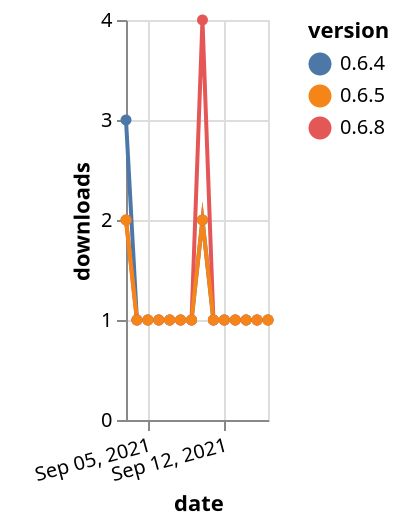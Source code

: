 {"$schema": "https://vega.github.io/schema/vega-lite/v5.json", "description": "A simple bar chart with embedded data.", "data": {"values": [{"date": "2021-09-03", "total": 68, "delta": 3, "version": "0.6.4"}, {"date": "2021-09-04", "total": 69, "delta": 1, "version": "0.6.4"}, {"date": "2021-09-05", "total": 70, "delta": 1, "version": "0.6.4"}, {"date": "2021-09-06", "total": 71, "delta": 1, "version": "0.6.4"}, {"date": "2021-09-07", "total": 72, "delta": 1, "version": "0.6.4"}, {"date": "2021-09-08", "total": 73, "delta": 1, "version": "0.6.4"}, {"date": "2021-09-09", "total": 74, "delta": 1, "version": "0.6.4"}, {"date": "2021-09-10", "total": 76, "delta": 2, "version": "0.6.4"}, {"date": "2021-09-11", "total": 77, "delta": 1, "version": "0.6.4"}, {"date": "2021-09-12", "total": 78, "delta": 1, "version": "0.6.4"}, {"date": "2021-09-13", "total": 79, "delta": 1, "version": "0.6.4"}, {"date": "2021-09-14", "total": 80, "delta": 1, "version": "0.6.4"}, {"date": "2021-09-15", "total": 81, "delta": 1, "version": "0.6.4"}, {"date": "2021-09-16", "total": 82, "delta": 1, "version": "0.6.4"}, {"date": "2021-09-03", "total": 72, "delta": 2, "version": "0.6.8"}, {"date": "2021-09-04", "total": 73, "delta": 1, "version": "0.6.8"}, {"date": "2021-09-05", "total": 74, "delta": 1, "version": "0.6.8"}, {"date": "2021-09-06", "total": 75, "delta": 1, "version": "0.6.8"}, {"date": "2021-09-07", "total": 76, "delta": 1, "version": "0.6.8"}, {"date": "2021-09-08", "total": 77, "delta": 1, "version": "0.6.8"}, {"date": "2021-09-09", "total": 78, "delta": 1, "version": "0.6.8"}, {"date": "2021-09-10", "total": 82, "delta": 4, "version": "0.6.8"}, {"date": "2021-09-11", "total": 83, "delta": 1, "version": "0.6.8"}, {"date": "2021-09-12", "total": 84, "delta": 1, "version": "0.6.8"}, {"date": "2021-09-13", "total": 85, "delta": 1, "version": "0.6.8"}, {"date": "2021-09-14", "total": 86, "delta": 1, "version": "0.6.8"}, {"date": "2021-09-15", "total": 87, "delta": 1, "version": "0.6.8"}, {"date": "2021-09-16", "total": 88, "delta": 1, "version": "0.6.8"}, {"date": "2021-09-03", "total": 64, "delta": 2, "version": "0.6.5"}, {"date": "2021-09-04", "total": 65, "delta": 1, "version": "0.6.5"}, {"date": "2021-09-05", "total": 66, "delta": 1, "version": "0.6.5"}, {"date": "2021-09-06", "total": 67, "delta": 1, "version": "0.6.5"}, {"date": "2021-09-07", "total": 68, "delta": 1, "version": "0.6.5"}, {"date": "2021-09-08", "total": 69, "delta": 1, "version": "0.6.5"}, {"date": "2021-09-09", "total": 70, "delta": 1, "version": "0.6.5"}, {"date": "2021-09-10", "total": 72, "delta": 2, "version": "0.6.5"}, {"date": "2021-09-11", "total": 73, "delta": 1, "version": "0.6.5"}, {"date": "2021-09-12", "total": 74, "delta": 1, "version": "0.6.5"}, {"date": "2021-09-13", "total": 75, "delta": 1, "version": "0.6.5"}, {"date": "2021-09-14", "total": 76, "delta": 1, "version": "0.6.5"}, {"date": "2021-09-15", "total": 77, "delta": 1, "version": "0.6.5"}, {"date": "2021-09-16", "total": 78, "delta": 1, "version": "0.6.5"}]}, "width": "container", "mark": {"type": "line", "point": {"filled": true}}, "encoding": {"x": {"field": "date", "type": "temporal", "timeUnit": "yearmonthdate", "title": "date", "axis": {"labelAngle": -15}}, "y": {"field": "delta", "type": "quantitative", "title": "downloads"}, "color": {"field": "version", "type": "nominal"}, "tooltip": {"field": "delta"}}}